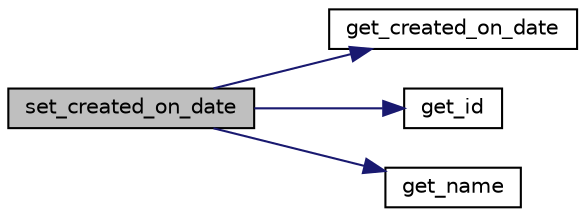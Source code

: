 digraph "set_created_on_date"
{
  edge [fontname="Helvetica",fontsize="10",labelfontname="Helvetica",labelfontsize="10"];
  node [fontname="Helvetica",fontsize="10",shape=record];
  rankdir="LR";
  Node35 [label="set_created_on_date",height=0.2,width=0.4,color="black", fillcolor="grey75", style="filled", fontcolor="black"];
  Node35 -> Node36 [color="midnightblue",fontsize="10",style="solid"];
  Node36 [label="get_created_on_date",height=0.2,width=0.4,color="black", fillcolor="white", style="filled",URL="$class_class_setor.html#a9a1ef394f9aef6ab037f8bb37209242f",tooltip="Obter a data de criação do Setor. "];
  Node35 -> Node37 [color="midnightblue",fontsize="10",style="solid"];
  Node37 [label="get_id",height=0.2,width=0.4,color="black", fillcolor="white", style="filled",URL="$class_class_setor.html#a8a94003b9d888b085c68d6eac44be175",tooltip="Obter o id do Setor. "];
  Node35 -> Node38 [color="midnightblue",fontsize="10",style="solid"];
  Node38 [label="get_name",height=0.2,width=0.4,color="black", fillcolor="white", style="filled",URL="$class_class_setor.html#a4f1149ccbd69d1ac4225b7bc2dd871bb",tooltip="Obter o Nome do Setor. "];
}
